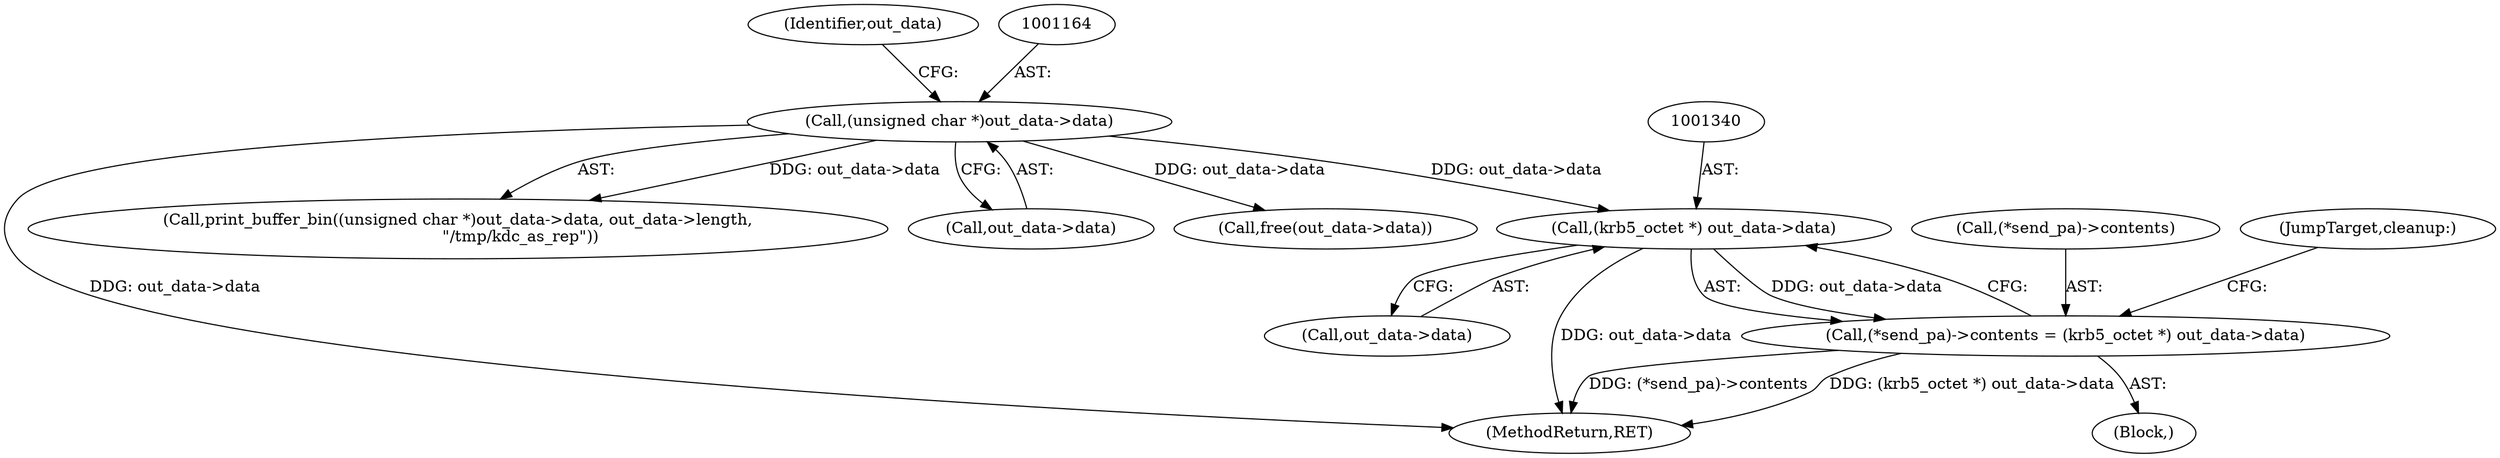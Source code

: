 digraph "0_krb5_db64ca25d661a47b996b4e2645998b5d7f0eb52c@pointer" {
"1001339" [label="(Call,(krb5_octet *) out_data->data)"];
"1001163" [label="(Call,(unsigned char *)out_data->data)"];
"1001334" [label="(Call,(*send_pa)->contents = (krb5_octet *) out_data->data)"];
"1001341" [label="(Call,out_data->data)"];
"1001335" [label="(Call,(*send_pa)->contents)"];
"1001415" [label="(MethodReturn,RET)"];
"1001169" [label="(Identifier,out_data)"];
"1001162" [label="(Call,print_buffer_bin((unsigned char *)out_data->data, out_data->length,\n                         \"/tmp/kdc_as_rep\"))"];
"1001165" [label="(Call,out_data->data)"];
"1001334" [label="(Call,(*send_pa)->contents = (krb5_octet *) out_data->data)"];
"1001344" [label="(JumpTarget,cleanup:)"];
"1000122" [label="(Block,)"];
"1001163" [label="(Call,(unsigned char *)out_data->data)"];
"1001339" [label="(Call,(krb5_octet *) out_data->data)"];
"1001286" [label="(Call,free(out_data->data))"];
"1001339" -> "1001334"  [label="AST: "];
"1001339" -> "1001341"  [label="CFG: "];
"1001340" -> "1001339"  [label="AST: "];
"1001341" -> "1001339"  [label="AST: "];
"1001334" -> "1001339"  [label="CFG: "];
"1001339" -> "1001415"  [label="DDG: out_data->data"];
"1001339" -> "1001334"  [label="DDG: out_data->data"];
"1001163" -> "1001339"  [label="DDG: out_data->data"];
"1001163" -> "1001162"  [label="AST: "];
"1001163" -> "1001165"  [label="CFG: "];
"1001164" -> "1001163"  [label="AST: "];
"1001165" -> "1001163"  [label="AST: "];
"1001169" -> "1001163"  [label="CFG: "];
"1001163" -> "1001415"  [label="DDG: out_data->data"];
"1001163" -> "1001162"  [label="DDG: out_data->data"];
"1001163" -> "1001286"  [label="DDG: out_data->data"];
"1001334" -> "1000122"  [label="AST: "];
"1001335" -> "1001334"  [label="AST: "];
"1001344" -> "1001334"  [label="CFG: "];
"1001334" -> "1001415"  [label="DDG: (*send_pa)->contents"];
"1001334" -> "1001415"  [label="DDG: (krb5_octet *) out_data->data"];
}
